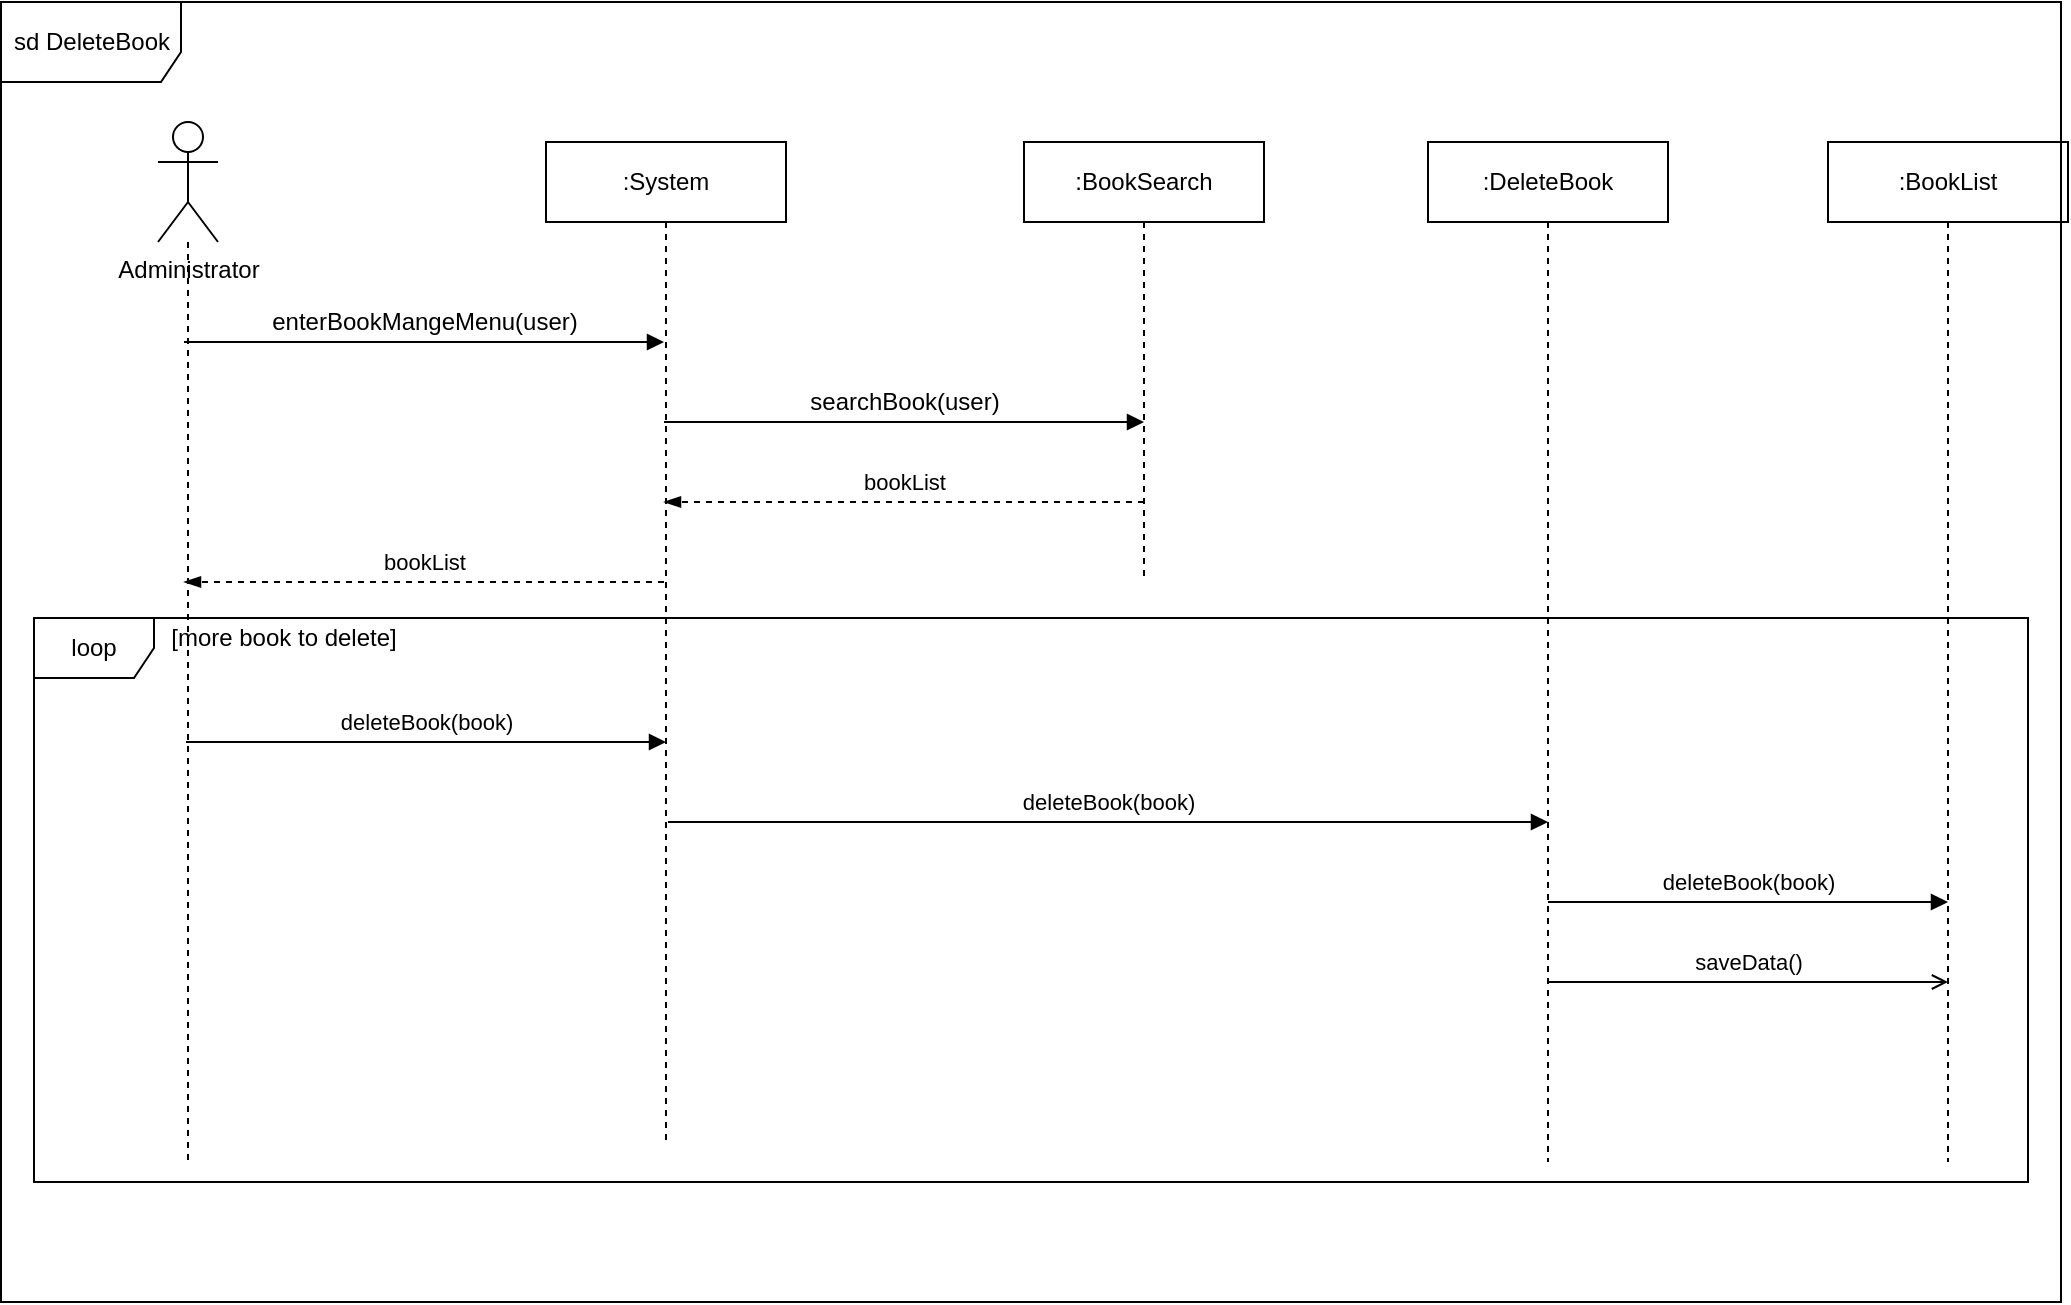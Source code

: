 <mxfile version="13.3.0" type="device" pages="3"><diagram id="u3AtCyVeufAkrBjVJX67" name="DeleteBook"><mxGraphModel dx="3153" dy="1990" grid="1" gridSize="10" guides="1" tooltips="1" connect="1" arrows="1" fold="1" page="1" pageScale="1" pageWidth="1169" pageHeight="827" math="0" shadow="0"><root><mxCell id="GA--pIxrdVy0G072Newp-0"/><mxCell id="GA--pIxrdVy0G072Newp-1" parent="GA--pIxrdVy0G072Newp-0"/><mxCell id="d08eRqrAVCrlmCSxyMs9-1" value="loop" style="shape=umlFrame;whiteSpace=wrap;html=1;" parent="GA--pIxrdVy0G072Newp-1" vertex="1"><mxGeometry x="20" y="308" width="997" height="282" as="geometry"/></mxCell><mxCell id="JXBRRLaRg2BqrHtnhFQ9-10" value="deleteBook(book)" style="endArrow=block;html=1;endFill=1;labelBackgroundColor=none;" parent="GA--pIxrdVy0G072Newp-1" edge="1"><mxGeometry y="10" width="50" height="50" relative="1" as="geometry"><mxPoint x="96" y="370" as="sourcePoint"/><mxPoint x="336" y="370" as="targetPoint"/><mxPoint as="offset"/></mxGeometry></mxCell><mxCell id="JXBRRLaRg2BqrHtnhFQ9-0" value="" style="edgeStyle=orthogonalEdgeStyle;rounded=0;orthogonalLoop=1;jettySize=auto;html=1;endArrow=none;endFill=0;dashed=1;" parent="GA--pIxrdVy0G072Newp-1" source="JXBRRLaRg2BqrHtnhFQ9-1" edge="1"><mxGeometry relative="1" as="geometry"><mxPoint x="97" y="580" as="targetPoint"/><Array as="points"><mxPoint x="97" y="580"/></Array></mxGeometry></mxCell><mxCell id="JXBRRLaRg2BqrHtnhFQ9-1" value="Administrator" style="shape=umlActor;verticalLabelPosition=bottom;labelBackgroundColor=none;verticalAlign=top;html=1;outlineConnect=0;" parent="GA--pIxrdVy0G072Newp-1" vertex="1"><mxGeometry x="82" y="60" width="30" height="60" as="geometry"/></mxCell><mxCell id="JXBRRLaRg2BqrHtnhFQ9-3" value="" style="edgeStyle=orthogonalEdgeStyle;rounded=0;orthogonalLoop=1;jettySize=auto;html=1;endArrow=none;endFill=0;dashed=1;" parent="GA--pIxrdVy0G072Newp-1" source="JXBRRLaRg2BqrHtnhFQ9-4" edge="1"><mxGeometry relative="1" as="geometry"><mxPoint x="336" y="570" as="targetPoint"/></mxGeometry></mxCell><mxCell id="JXBRRLaRg2BqrHtnhFQ9-4" value=":System" style="rounded=0;whiteSpace=wrap;html=1;labelBackgroundColor=none;" parent="GA--pIxrdVy0G072Newp-1" vertex="1"><mxGeometry x="276" y="70" width="120" height="40" as="geometry"/></mxCell><mxCell id="JXBRRLaRg2BqrHtnhFQ9-6" value="&lt;span style=&quot;font-family: &amp;#34;helvetica&amp;#34; ; font-size: 12px ; font-style: normal ; font-weight: 400 ; letter-spacing: normal ; text-align: center ; text-indent: 0px ; text-transform: none ; word-spacing: 0px ; float: none ; display: inline&quot;&gt;enterBookMangeMenu(user)&lt;/span&gt;" style="endArrow=block;html=1;endFill=1;labelBackgroundColor=none;fontColor=#000000;" parent="GA--pIxrdVy0G072Newp-1" edge="1"><mxGeometry y="10" width="50" height="50" relative="1" as="geometry"><mxPoint x="95" y="170" as="sourcePoint"/><mxPoint x="335" y="170" as="targetPoint"/><mxPoint as="offset"/></mxGeometry></mxCell><mxCell id="d08eRqrAVCrlmCSxyMs9-3" value="[more book to delete]" style="text;html=1;strokeColor=none;fillColor=none;align=center;verticalAlign=middle;whiteSpace=wrap;rounded=0;" parent="GA--pIxrdVy0G072Newp-1" vertex="1"><mxGeometry x="80" y="308" width="130" height="20" as="geometry"/></mxCell><mxCell id="d08eRqrAVCrlmCSxyMs9-5" value="bookList" style="endArrow=blockThin;html=1;endFill=1;dashed=1;" parent="GA--pIxrdVy0G072Newp-1" edge="1"><mxGeometry y="-10" width="50" height="50" relative="1" as="geometry"><mxPoint x="575" y="250" as="sourcePoint"/><mxPoint x="335" y="250" as="targetPoint"/><mxPoint as="offset"/></mxGeometry></mxCell><mxCell id="wi-MeT--vSHIlr8KdtMG-0" value="" style="edgeStyle=orthogonalEdgeStyle;rounded=0;orthogonalLoop=1;jettySize=auto;html=1;endArrow=none;endFill=0;dashed=1;" parent="GA--pIxrdVy0G072Newp-1" source="wi-MeT--vSHIlr8KdtMG-1" edge="1"><mxGeometry relative="1" as="geometry"><mxPoint x="575" y="290" as="targetPoint"/></mxGeometry></mxCell><mxCell id="wi-MeT--vSHIlr8KdtMG-1" value=":BookSearch" style="rounded=0;whiteSpace=wrap;html=1;labelBackgroundColor=none;" parent="GA--pIxrdVy0G072Newp-1" vertex="1"><mxGeometry x="515" y="70" width="120" height="40" as="geometry"/></mxCell><mxCell id="wi-MeT--vSHIlr8KdtMG-3" value="&lt;font face=&quot;helvetica&quot;&gt;&lt;span style=&quot;font-size: 12px&quot;&gt;searchBook(user)&lt;/span&gt;&lt;/font&gt;" style="endArrow=block;html=1;endFill=1;labelBackgroundColor=none;fontColor=#000000;" parent="GA--pIxrdVy0G072Newp-1" edge="1"><mxGeometry y="10" width="50" height="50" relative="1" as="geometry"><mxPoint x="335" y="210" as="sourcePoint"/><mxPoint x="575" y="210" as="targetPoint"/><mxPoint as="offset"/></mxGeometry></mxCell><mxCell id="wi-MeT--vSHIlr8KdtMG-5" value="bookList" style="endArrow=blockThin;html=1;endFill=1;dashed=1;" parent="GA--pIxrdVy0G072Newp-1" edge="1"><mxGeometry y="-10" width="50" height="50" relative="1" as="geometry"><mxPoint x="335" y="290" as="sourcePoint"/><mxPoint x="95" y="290" as="targetPoint"/><mxPoint as="offset"/></mxGeometry></mxCell><mxCell id="wi-MeT--vSHIlr8KdtMG-6" value="deleteBook(book)" style="endArrow=block;html=1;endFill=1;labelBackgroundColor=none;" parent="GA--pIxrdVy0G072Newp-1" edge="1"><mxGeometry y="10" width="50" height="50" relative="1" as="geometry"><mxPoint x="337" y="410" as="sourcePoint"/><mxPoint x="777" y="410" as="targetPoint"/><mxPoint as="offset"/></mxGeometry></mxCell><mxCell id="wi-MeT--vSHIlr8KdtMG-7" value="" style="edgeStyle=orthogonalEdgeStyle;rounded=0;orthogonalLoop=1;jettySize=auto;html=1;endArrow=none;endFill=0;dashed=1;" parent="GA--pIxrdVy0G072Newp-1" source="wi-MeT--vSHIlr8KdtMG-8" edge="1"><mxGeometry relative="1" as="geometry"><mxPoint x="777" y="580" as="targetPoint"/></mxGeometry></mxCell><mxCell id="wi-MeT--vSHIlr8KdtMG-8" value=":DeleteBook" style="rounded=0;whiteSpace=wrap;html=1;labelBackgroundColor=none;" parent="GA--pIxrdVy0G072Newp-1" vertex="1"><mxGeometry x="717" y="70" width="120" height="40" as="geometry"/></mxCell><mxCell id="rWPtJ2Ul0L7bRnVTQjmW-0" value="" style="edgeStyle=orthogonalEdgeStyle;rounded=0;orthogonalLoop=1;jettySize=auto;html=1;endArrow=none;endFill=0;dashed=1;" edge="1" parent="GA--pIxrdVy0G072Newp-1" source="rWPtJ2Ul0L7bRnVTQjmW-1"><mxGeometry relative="1" as="geometry"><mxPoint x="977" y="580" as="targetPoint"/></mxGeometry></mxCell><mxCell id="rWPtJ2Ul0L7bRnVTQjmW-1" value=":BookList" style="rounded=0;whiteSpace=wrap;html=1;labelBackgroundColor=none;" vertex="1" parent="GA--pIxrdVy0G072Newp-1"><mxGeometry x="917" y="70" width="120" height="40" as="geometry"/></mxCell><mxCell id="rWPtJ2Ul0L7bRnVTQjmW-2" value="deleteBook(book)" style="endArrow=block;html=1;endFill=1;labelBackgroundColor=none;" edge="1" parent="GA--pIxrdVy0G072Newp-1"><mxGeometry y="10" width="50" height="50" relative="1" as="geometry"><mxPoint x="777" y="450" as="sourcePoint"/><mxPoint x="977" y="450" as="targetPoint"/><mxPoint as="offset"/></mxGeometry></mxCell><mxCell id="rWPtJ2Ul0L7bRnVTQjmW-3" value="saveData()" style="endArrow=open;html=1;endFill=0;labelBackgroundColor=none;" edge="1" parent="GA--pIxrdVy0G072Newp-1"><mxGeometry y="10" width="50" height="50" relative="1" as="geometry"><mxPoint x="777" y="490" as="sourcePoint"/><mxPoint x="977" y="490" as="targetPoint"/><mxPoint as="offset"/></mxGeometry></mxCell><mxCell id="aZMH_nfbUVE8T64YBrXW-0" value="sd DeleteBook" style="shape=umlFrame;whiteSpace=wrap;html=1;width=90;height=40;" vertex="1" parent="GA--pIxrdVy0G072Newp-1"><mxGeometry x="3.5" width="1030" height="650" as="geometry"/></mxCell></root></mxGraphModel></diagram><diagram id="iqIWMkwtlSO-mOS8KNBK" name="DeleteUser"><mxGraphModel dx="1577" dy="995" grid="1" gridSize="10" guides="1" tooltips="1" connect="1" arrows="1" fold="1" page="1" pageScale="1" pageWidth="1169" pageHeight="827" math="0" shadow="0"><root><mxCell id="YWCWR-Q88oD3R-4k9Ic8-0"/><mxCell id="YWCWR-Q88oD3R-4k9Ic8-1" parent="YWCWR-Q88oD3R-4k9Ic8-0"/><mxCell id="gd-7ahZmETjIDH6ziQu4-1" value="loop" style="shape=umlFrame;whiteSpace=wrap;html=1;" parent="YWCWR-Q88oD3R-4k9Ic8-1" vertex="1"><mxGeometry x="135" y="278" width="900" height="500" as="geometry"/></mxCell><mxCell id="YEVEnfXSEmzaOY79N1TQ-0" value="" style="edgeStyle=orthogonalEdgeStyle;rounded=0;orthogonalLoop=1;jettySize=auto;html=1;endArrow=none;endFill=0;dashed=1;" parent="YWCWR-Q88oD3R-4k9Ic8-1" source="YEVEnfXSEmzaOY79N1TQ-1" edge="1"><mxGeometry relative="1" as="geometry"><mxPoint x="245" y="798" as="targetPoint"/><Array as="points"><mxPoint x="245" y="628"/></Array></mxGeometry></mxCell><mxCell id="YEVEnfXSEmzaOY79N1TQ-1" value="Administrator" style="shape=umlActor;verticalLabelPosition=bottom;labelBackgroundColor=none;verticalAlign=top;html=1;outlineConnect=0;" parent="YWCWR-Q88oD3R-4k9Ic8-1" vertex="1"><mxGeometry x="230" y="8" width="30" height="60" as="geometry"/></mxCell><mxCell id="YEVEnfXSEmzaOY79N1TQ-4" value="" style="edgeStyle=orthogonalEdgeStyle;rounded=0;orthogonalLoop=1;jettySize=auto;html=1;endArrow=none;endFill=0;dashed=1;" parent="YWCWR-Q88oD3R-4k9Ic8-1" source="YEVEnfXSEmzaOY79N1TQ-5" edge="1"><mxGeometry relative="1" as="geometry"><mxPoint x="484" y="798" as="targetPoint"/></mxGeometry></mxCell><mxCell id="YEVEnfXSEmzaOY79N1TQ-5" value=":System" style="rounded=0;whiteSpace=wrap;html=1;labelBackgroundColor=none;" parent="YWCWR-Q88oD3R-4k9Ic8-1" vertex="1"><mxGeometry x="424" y="18" width="120" height="40" as="geometry"/></mxCell><mxCell id="UrstLIvZSVqKVnI0r-eT-4" value="&#10;&#10;&lt;!--StartFragment--&gt;&lt;span style=&quot;font-family: Helvetica; font-size: 12px; font-style: normal; font-variant-ligatures: normal; font-variant-caps: normal; font-weight: 400; letter-spacing: normal; orphans: 2; text-align: center; text-indent: 0px; text-transform: none; widows: 2; word-spacing: 0px; -webkit-text-stroke-width: 0px; text-decoration-style: initial; text-decoration-color: initial; float: none; display: inline !important;&quot;&gt;enterUserMangeMenu()&lt;/span&gt;&lt;!--EndFragment--&gt;&#10;&#10;" style="endArrow=block;html=1;endFill=1;labelBackgroundColor=none;fontColor=#000000;" parent="YWCWR-Q88oD3R-4k9Ic8-1" edge="1"><mxGeometry y="10" width="50" height="50" relative="1" as="geometry"><mxPoint x="244" y="138" as="sourcePoint"/><mxPoint x="484" y="138" as="targetPoint"/><mxPoint as="offset"/></mxGeometry></mxCell><mxCell id="UrstLIvZSVqKVnI0r-eT-11" value="userList" style="endArrow=blockThin;html=1;endFill=1;dashed=1;" parent="YWCWR-Q88oD3R-4k9Ic8-1" edge="1"><mxGeometry y="-10" width="50" height="50" relative="1" as="geometry"><mxPoint x="725" y="218" as="sourcePoint"/><mxPoint x="485" y="218" as="targetPoint"/><mxPoint as="offset"/></mxGeometry></mxCell><mxCell id="U91n3O1pk0k0M0v6BB0i-0" value="alt" style="shape=umlFrame;whiteSpace=wrap;html=1;labelBackgroundColor=none;" parent="YWCWR-Q88oD3R-4k9Ic8-1" vertex="1"><mxGeometry x="155" y="398" width="850" height="340" as="geometry"/></mxCell><mxCell id="U91n3O1pk0k0M0v6BB0i-1" value="" style="line;strokeWidth=1;fillColor=none;align=left;verticalAlign=middle;spacingTop=-1;spacingLeft=3;spacingRight=3;rotatable=0;labelPosition=right;points=[];portConstraint=eastwest;labelBackgroundColor=none;" parent="YWCWR-Q88oD3R-4k9Ic8-1" vertex="1"><mxGeometry x="155" y="534" width="850" height="10.8" as="geometry"/></mxCell><mxCell id="U91n3O1pk0k0M0v6BB0i-3" value="[user.status == deactivate]" style="text;html=1;strokeColor=none;fillColor=none;align=center;verticalAlign=middle;whiteSpace=wrap;rounded=0;labelBackgroundColor=none;" parent="YWCWR-Q88oD3R-4k9Ic8-1" vertex="1"><mxGeometry x="205" y="398" width="180" height="27" as="geometry"/></mxCell><mxCell id="U91n3O1pk0k0M0v6BB0i-4" value="[else]" style="text;html=1;strokeColor=none;fillColor=none;align=center;verticalAlign=middle;whiteSpace=wrap;rounded=0;labelBackgroundColor=none;" parent="YWCWR-Q88oD3R-4k9Ic8-1" vertex="1"><mxGeometry x="145" y="544.8" width="70" height="27" as="geometry"/></mxCell><mxCell id="U91n3O1pk0k0M0v6BB0i-6" value="respose:ok" style="endArrow=blockThin;html=1;endFill=1;dashed=1;" parent="YWCWR-Q88oD3R-4k9Ic8-1" edge="1"><mxGeometry y="-10" width="50" height="50" relative="1" as="geometry"><mxPoint x="484" y="458" as="sourcePoint"/><mxPoint x="244" y="458" as="targetPoint"/><mxPoint as="offset"/></mxGeometry></mxCell><mxCell id="U91n3O1pk0k0M0v6BB0i-7" value="response: confirm" style="endArrow=blockThin;html=1;endFill=1;dashed=1;" parent="YWCWR-Q88oD3R-4k9Ic8-1" edge="1"><mxGeometry y="-10" width="50" height="50" relative="1" as="geometry"><mxPoint x="484" y="588.0" as="sourcePoint"/><mxPoint x="244" y="588.0" as="targetPoint"/><mxPoint as="offset"/></mxGeometry></mxCell><mxCell id="gd-7ahZmETjIDH6ziQu4-3" value="[more user to delete]" style="text;html=1;strokeColor=none;fillColor=none;align=center;verticalAlign=middle;whiteSpace=wrap;rounded=0;labelBackgroundColor=none;" parent="YWCWR-Q88oD3R-4k9Ic8-1" vertex="1"><mxGeometry x="244" y="278" width="120" height="27" as="geometry"/></mxCell><mxCell id="xVFvQit5LFoKfKA7L2Vu-0" value="deleteUser(user)" style="endArrow=block;html=1;endFill=1;labelBackgroundColor=none;" parent="YWCWR-Q88oD3R-4k9Ic8-1" edge="1"><mxGeometry y="10" width="50" height="50" relative="1" as="geometry"><mxPoint x="244" y="338" as="sourcePoint"/><mxPoint x="484" y="338" as="targetPoint"/><mxPoint as="offset"/></mxGeometry></mxCell><mxCell id="lE3vpZNXnhSHwsi0aOOo-0" value="" style="edgeStyle=orthogonalEdgeStyle;rounded=0;orthogonalLoop=1;jettySize=auto;html=1;endArrow=none;endFill=0;dashed=1;" parent="YWCWR-Q88oD3R-4k9Ic8-1" source="lE3vpZNXnhSHwsi0aOOo-1" edge="1"><mxGeometry relative="1" as="geometry"><mxPoint x="725" y="258" as="targetPoint"/></mxGeometry></mxCell><mxCell id="lE3vpZNXnhSHwsi0aOOo-1" value="SearchUser" style="rounded=0;whiteSpace=wrap;html=1;labelBackgroundColor=none;" parent="YWCWR-Q88oD3R-4k9Ic8-1" vertex="1"><mxGeometry x="665" y="18" width="120" height="40" as="geometry"/></mxCell><mxCell id="lE3vpZNXnhSHwsi0aOOo-3" value="searchUser()" style="endArrow=block;html=1;endFill=1;labelBackgroundColor=none;fontColor=#000000;" parent="YWCWR-Q88oD3R-4k9Ic8-1" edge="1"><mxGeometry y="10" width="50" height="50" relative="1" as="geometry"><mxPoint x="485" y="178" as="sourcePoint"/><mxPoint x="725" y="178" as="targetPoint"/><mxPoint as="offset"/></mxGeometry></mxCell><mxCell id="lE3vpZNXnhSHwsi0aOOo-4" value="userList" style="endArrow=blockThin;html=1;endFill=1;dashed=1;" parent="YWCWR-Q88oD3R-4k9Ic8-1" edge="1"><mxGeometry y="-10" width="50" height="50" relative="1" as="geometry"><mxPoint x="484" y="258" as="sourcePoint"/><mxPoint x="244" y="258" as="targetPoint"/><mxPoint as="offset"/></mxGeometry></mxCell><mxCell id="lE3vpZNXnhSHwsi0aOOo-6" value="" style="edgeStyle=orthogonalEdgeStyle;rounded=0;orthogonalLoop=1;jettySize=auto;html=1;endArrow=none;endFill=0;dashed=1;" parent="YWCWR-Q88oD3R-4k9Ic8-1" source="lE3vpZNXnhSHwsi0aOOo-7" edge="1"><mxGeometry relative="1" as="geometry"><mxPoint x="965" y="818" as="targetPoint"/></mxGeometry></mxCell><mxCell id="lE3vpZNXnhSHwsi0aOOo-7" value=":UserList" style="rounded=0;whiteSpace=wrap;html=1;labelBackgroundColor=none;" parent="YWCWR-Q88oD3R-4k9Ic8-1" vertex="1"><mxGeometry x="905" y="18" width="120" height="40" as="geometry"/></mxCell><mxCell id="lE3vpZNXnhSHwsi0aOOo-8" value="deleteUser(user)" style="endArrow=block;html=1;endFill=1;labelBackgroundColor=none;" parent="YWCWR-Q88oD3R-4k9Ic8-1" edge="1"><mxGeometry y="10" width="50" height="50" relative="1" as="geometry"><mxPoint x="485" y="498" as="sourcePoint"/><mxPoint x="965" y="498" as="targetPoint"/><mxPoint as="offset"/></mxGeometry></mxCell><mxCell id="lE3vpZNXnhSHwsi0aOOo-11" value="opt" style="shape=umlFrame;whiteSpace=wrap;html=1;labelBackgroundColor=none;" parent="YWCWR-Q88oD3R-4k9Ic8-1" vertex="1"><mxGeometry x="179.5" y="618" width="800.5" height="90" as="geometry"/></mxCell><mxCell id="lE3vpZNXnhSHwsi0aOOo-13" value="[user confirm]" style="text;html=1;strokeColor=none;fillColor=none;align=center;verticalAlign=middle;whiteSpace=wrap;rounded=0;labelBackgroundColor=none;" parent="YWCWR-Q88oD3R-4k9Ic8-1" vertex="1"><mxGeometry x="244" y="618" width="91" height="27" as="geometry"/></mxCell><mxCell id="lE3vpZNXnhSHwsi0aOOo-14" value="deleteUser(user)" style="endArrow=block;html=1;endFill=1;labelBackgroundColor=none;" parent="YWCWR-Q88oD3R-4k9Ic8-1" edge="1"><mxGeometry y="10" width="50" height="50" relative="1" as="geometry"><mxPoint x="485" y="658" as="sourcePoint"/><mxPoint x="965" y="658" as="targetPoint"/><mxPoint as="offset"/></mxGeometry></mxCell><mxCell id="_7xALFp6LomBrVDnD_me-1" value="saveData()" style="endArrow=open;html=1;endFill=0;labelBackgroundColor=none;" edge="1" parent="YWCWR-Q88oD3R-4k9Ic8-1"><mxGeometry y="10" width="50" height="50" relative="1" as="geometry"><mxPoint x="485" y="690" as="sourcePoint"/><mxPoint x="965" y="690" as="targetPoint"/><mxPoint as="offset"/></mxGeometry></mxCell><mxCell id="jKP1icln78H43DSxRU4j-0" value="sd DeleteUser" style="shape=umlFrame;whiteSpace=wrap;html=1;width=90;height=40;" vertex="1" parent="YWCWR-Q88oD3R-4k9Ic8-1"><mxGeometry x="80" width="1000" height="810" as="geometry"/></mxCell></root></mxGraphModel></diagram><diagram id="6hGFLwfOUW9BJ-s0fimq" name="BuyBook"><mxGraphModel dx="1351" dy="853" grid="1" gridSize="10" guides="1" tooltips="1" connect="1" arrows="1" fold="1" page="1" pageScale="1" pageWidth="1169" pageHeight="827" math="0" shadow="0"><root><mxCell id="0"/><mxCell id="1" parent="0"/><mxCell id="AGMHs2nKBJtEEquiV1g--34" value="par" style="shape=umlFrame;whiteSpace=wrap;html=1;" parent="1" vertex="1"><mxGeometry x="50.9" y="627" width="1059.1" height="120" as="geometry"/></mxCell><mxCell id="3pYm0WZSBtt9Ycjsd9VP-42" value="loop" style="shape=umlFrame;whiteSpace=wrap;html=1;" parent="1" vertex="1"><mxGeometry x="10" y="237" width="1150" height="550" as="geometry"/></mxCell><mxCell id="XymvLfOhUU3n8pdUh_bW-34" value="opt" style="shape=umlFrame;whiteSpace=wrap;html=1;" parent="1" vertex="1"><mxGeometry x="30" y="277" width="1100" height="490" as="geometry"/></mxCell><mxCell id="2" value="Buyer: User" style="shape=umlActor;verticalLabelPosition=bottom;labelBackgroundColor=none;verticalAlign=top;html=1;outlineConnect=0;" parent="1" vertex="1"><mxGeometry x="115" y="23" width="30" height="60" as="geometry"/></mxCell><mxCell id="12" value="&lt;span style=&quot;font-family: helvetica; font-size: 12px; font-style: normal; font-weight: 400; letter-spacing: normal; text-align: center; text-indent: 0px; text-transform: none; word-spacing: 0px; float: none; display: inline;&quot;&gt;enterSearchMenu()&lt;/span&gt;" style="endArrow=block;html=1;endFill=1;labelBackgroundColor=none;fontColor=#000000;" parent="1" edge="1"><mxGeometry y="10" width="50" height="50" relative="1" as="geometry"><mxPoint x="130" y="127" as="sourcePoint"/><mxPoint x="370" y="127" as="targetPoint"/><mxPoint as="offset"/></mxGeometry></mxCell><mxCell id="14" value=":System" style="rounded=0;whiteSpace=wrap;html=1;labelBackgroundColor=none;" parent="1" vertex="1"><mxGeometry x="310" y="33" width="120" height="40" as="geometry"/></mxCell><mxCell id="17" value="&lt;span style=&quot;font-family: &amp;#34;helvetica&amp;#34; ; font-size: 12px ; font-style: normal ; font-weight: 400 ; letter-spacing: normal ; text-align: center ; text-indent: 0px ; text-transform: none ; word-spacing: 0px ; float: none ; display: inline&quot;&gt;searchBook(searchKey, keyType)&lt;/span&gt;" style="endArrow=block;html=1;endFill=1;labelBackgroundColor=none;fontColor=#000000;" parent="1" edge="1"><mxGeometry y="10" width="50" height="50" relative="1" as="geometry"><mxPoint x="130.9" y="327" as="sourcePoint"/><mxPoint x="370.9" y="327" as="targetPoint"/><mxPoint as="offset"/></mxGeometry></mxCell><mxCell id="24" value="&lt;span style=&quot;font-family: helvetica; font-size: 12px; font-style: normal; font-weight: 400; letter-spacing: normal; text-align: center; text-indent: 0px; text-transform: none; word-spacing: 0px; float: none; display: inline;&quot;&gt;bookList&lt;/span&gt;" style="endArrow=blockThin;html=1;endFill=1;dashed=1;labelBackgroundColor=none;fontColor=#000000;startArrow=none;startFill=0;" parent="1" edge="1"><mxGeometry y="-10" width="50" height="50" relative="1" as="geometry"><mxPoint x="370.9" y="407" as="sourcePoint"/><mxPoint x="130.9" y="407" as="targetPoint"/><mxPoint as="offset"/></mxGeometry></mxCell><mxCell id="n1-OZ0mxmcXtM2e9nvb8-45" value="bookList" style="endArrow=openThin;html=1;endFill=0;dashed=1;labelBackgroundColor=none;startArrow=block;startFill=1;" parent="1" edge="1"><mxGeometry x="-0.008" y="-10" width="50" height="50" relative="1" as="geometry"><mxPoint x="369" y="207" as="sourcePoint"/><mxPoint x="129" y="207" as="targetPoint"/><mxPoint as="offset"/></mxGeometry></mxCell><mxCell id="3pYm0WZSBtt9Ycjsd9VP-46" value="[more book to buy]" style="text;html=1;strokeColor=none;fillColor=none;align=center;verticalAlign=middle;whiteSpace=wrap;rounded=0;" parent="1" vertex="1"><mxGeometry x="70" y="237" width="120" height="20" as="geometry"/></mxCell><mxCell id="3pYm0WZSBtt9Ycjsd9VP-48" value="" style="edgeStyle=orthogonalEdgeStyle;rounded=0;orthogonalLoop=1;jettySize=auto;html=1;endArrow=none;endFill=0;dashed=1;" parent="1" edge="1"><mxGeometry relative="1" as="geometry"><mxPoint x="129" y="793" as="targetPoint"/><mxPoint x="129" y="73" as="sourcePoint"/><Array as="points"><mxPoint x="129" y="793"/><mxPoint x="129" y="793"/></Array></mxGeometry></mxCell><mxCell id="3pYm0WZSBtt9Ycjsd9VP-62" value="buyBook(user, book)" style="endArrow=block;html=1;endFill=1;labelBackgroundColor=none;" parent="1" edge="1"><mxGeometry y="10" width="50" height="50" relative="1" as="geometry"><mxPoint x="130.9" y="486" as="sourcePoint"/><mxPoint x="370.9" y="486" as="targetPoint"/><mxPoint as="offset"/></mxGeometry></mxCell><mxCell id="3pYm0WZSBtt9Ycjsd9VP-65" value="&lt;span style=&quot;font-family: helvetica; font-size: 12px; font-style: normal; font-weight: 400; letter-spacing: normal; text-align: center; text-indent: 0px; text-transform: none; word-spacing: 0px; float: none; display: inline;&quot;&gt;saleMessage&lt;/span&gt;" style="endArrow=blockThin;html=1;endFill=1;dashed=1;labelBackgroundColor=none;fontColor=#000000;startArrow=block;startFill=1;" parent="1" edge="1"><mxGeometry y="-10" width="50" height="50" relative="1" as="geometry"><mxPoint x="860" y="707" as="sourcePoint"/><mxPoint x="130.9" y="707" as="targetPoint"/><mxPoint as="offset"/></mxGeometry></mxCell><mxCell id="3pYm0WZSBtt9Ycjsd9VP-66" value="&lt;span style=&quot;font-family: &amp;#34;helvetica&amp;#34; ; font-size: 12px ; font-style: normal ; font-weight: 400 ; letter-spacing: normal ; text-align: center ; text-indent: 0px ; text-transform: none ; word-spacing: 0px ; float: none ; display: inline&quot;&gt;saveData()&lt;/span&gt;" style="endArrow=openThin;html=1;endFill=0;labelBackgroundColor=#ffffff;fontColor=#000000;" parent="1" edge="1"><mxGeometry y="10" width="50" height="50" relative="1" as="geometry"><mxPoint x="860" y="667" as="sourcePoint"/><mxPoint x="1080" y="667" as="targetPoint"/><mxPoint as="offset"/></mxGeometry></mxCell><mxCell id="kgXrmsJHoRUwOv15Z1vA-36" value="" style="edgeStyle=orthogonalEdgeStyle;rounded=0;orthogonalLoop=1;jettySize=auto;html=1;endArrow=none;endFill=0;dashed=1;exitX=0.5;exitY=1;exitDx=0;exitDy=0;" parent="1" source="14" edge="1"><mxGeometry relative="1" as="geometry"><mxPoint x="370" y="793" as="targetPoint"/><mxPoint x="370" y="89" as="sourcePoint"/><Array as="points"/></mxGeometry></mxCell><mxCell id="kgXrmsJHoRUwOv15Z1vA-37" value="" style="edgeStyle=orthogonalEdgeStyle;rounded=0;orthogonalLoop=1;jettySize=auto;html=1;endArrow=none;endFill=0;dashed=1;" parent="1" edge="1"><mxGeometry relative="1" as="geometry"><mxPoint x="1085" y="793" as="targetPoint"/><mxPoint x="1084.5" y="73" as="sourcePoint"/><Array as="points"><mxPoint x="1084.5" y="793"/><mxPoint x="1084.5" y="793"/></Array></mxGeometry></mxCell><mxCell id="XymvLfOhUU3n8pdUh_bW-37" value="" style="line;strokeWidth=1;fillColor=none;align=left;verticalAlign=middle;spacingTop=-1;spacingLeft=3;spacingRight=3;rotatable=0;labelPosition=right;points=[];portConstraint=eastwest;" parent="1" vertex="1"><mxGeometry x="30" y="443" width="1100" height="8" as="geometry"/></mxCell><mxCell id="XymvLfOhUU3n8pdUh_bW-39" value="[not find book to buy]" style="text;html=1;strokeColor=none;fillColor=none;align=center;verticalAlign=middle;whiteSpace=wrap;rounded=0;" parent="1" vertex="1"><mxGeometry x="110" y="277" width="120" height="20" as="geometry"/></mxCell><mxCell id="XymvLfOhUU3n8pdUh_bW-40" value="[else]" style="text;html=1;strokeColor=none;fillColor=none;align=center;verticalAlign=middle;whiteSpace=wrap;rounded=0;" parent="1" vertex="1"><mxGeometry x="50.9" y="443" width="60" height="20" as="geometry"/></mxCell><mxCell id="SOW-ecyyyyLRyN3TV1jU-36" value=":BookSearch" style="rounded=0;whiteSpace=wrap;html=1;labelBackgroundColor=none;" parent="1" vertex="1"><mxGeometry x="550" y="33" width="120" height="40" as="geometry"/></mxCell><mxCell id="SOW-ecyyyyLRyN3TV1jU-38" value="" style="edgeStyle=orthogonalEdgeStyle;rounded=0;orthogonalLoop=1;jettySize=auto;html=1;endArrow=none;endFill=0;dashed=1;" parent="1" edge="1"><mxGeometry relative="1" as="geometry"><mxPoint x="610" y="793" as="targetPoint"/><mxPoint x="609.5" y="73" as="sourcePoint"/><Array as="points"><mxPoint x="609.5" y="793"/><mxPoint x="609.5" y="793"/></Array></mxGeometry></mxCell><mxCell id="SOW-ecyyyyLRyN3TV1jU-39" value="&lt;span style=&quot;font-family: &amp;#34;helvetica&amp;#34; ; font-size: 12px ; font-style: normal ; font-weight: 400 ; letter-spacing: normal ; text-align: center ; text-indent: 0px ; text-transform: none ; word-spacing: 0px ; float: none ; display: inline&quot;&gt;searchBook()&lt;/span&gt;" style="endArrow=block;html=1;endFill=1;labelBackgroundColor=none;fontColor=#000000;" parent="1" edge="1"><mxGeometry y="10" width="50" height="50" relative="1" as="geometry"><mxPoint x="370" y="167" as="sourcePoint"/><mxPoint x="610" y="167" as="targetPoint"/><mxPoint as="offset"/></mxGeometry></mxCell><mxCell id="SOW-ecyyyyLRyN3TV1jU-41" value="&lt;span style=&quot;font-family: &amp;#34;helvetica&amp;#34; ; font-size: 12px ; font-style: normal ; font-weight: 400 ; letter-spacing: normal ; text-align: center ; text-indent: 0px ; text-transform: none ; word-spacing: 0px ; float: none ; display: inline&quot;&gt;searchBook(searchKey, keyTyle)&lt;/span&gt;" style="endArrow=block;html=1;endFill=1;labelBackgroundColor=none;fontColor=#000000;" parent="1" edge="1"><mxGeometry y="10" width="50" height="50" relative="1" as="geometry"><mxPoint x="370.0" y="367" as="sourcePoint"/><mxPoint x="610.0" y="367" as="targetPoint"/><mxPoint as="offset"/></mxGeometry></mxCell><mxCell id="SOW-ecyyyyLRyN3TV1jU-43" value=":BuyBook" style="rounded=0;whiteSpace=wrap;html=1;labelBackgroundColor=none;" parent="1" vertex="1"><mxGeometry x="797" y="33" width="120" height="40" as="geometry"/></mxCell><mxCell id="SOW-ecyyyyLRyN3TV1jU-44" value="" style="edgeStyle=orthogonalEdgeStyle;rounded=0;orthogonalLoop=1;jettySize=auto;html=1;endArrow=none;endFill=0;dashed=1;exitX=0.5;exitY=1;exitDx=0;exitDy=0;" parent="1" source="SOW-ecyyyyLRyN3TV1jU-43" edge="1"><mxGeometry relative="1" as="geometry"><mxPoint x="857" y="793" as="targetPoint"/><mxPoint x="857" y="79" as="sourcePoint"/><Array as="points"/></mxGeometry></mxCell><mxCell id="SOW-ecyyyyLRyN3TV1jU-46" value="buyBook(user, book)" style="endArrow=block;html=1;endFill=1;labelBackgroundColor=#ffffff;" parent="1" edge="1"><mxGeometry y="10" width="50" height="50" relative="1" as="geometry"><mxPoint x="370.0" y="527" as="sourcePoint"/><mxPoint x="860" y="527" as="targetPoint"/><mxPoint as="offset"/></mxGeometry></mxCell><mxCell id="3GEYwImPmqgesnBy4fd5-34" value=":BookList" style="rounded=0;whiteSpace=wrap;html=1;labelBackgroundColor=none;" vertex="1" parent="1"><mxGeometry x="1030" y="33" width="120" height="40" as="geometry"/></mxCell><mxCell id="3GEYwImPmqgesnBy4fd5-48" value="&lt;br&gt;overhead를 막기 위해 thread로 asynchronous 를 구현했다." style="shape=note;whiteSpace=wrap;html=1;size=14;verticalAlign=top;align=left;spacingTop=-6;" vertex="1" parent="1"><mxGeometry x="880" y="540" width="180" height="70" as="geometry"/></mxCell><mxCell id="zqMZycUAN6lxuBAFXHzC-24" value="sd BuyBook" style="shape=umlFrame;whiteSpace=wrap;html=1;width=90;height=40;" vertex="1" parent="1"><mxGeometry width="1160" height="820" as="geometry"/></mxCell></root></mxGraphModel></diagram></mxfile>